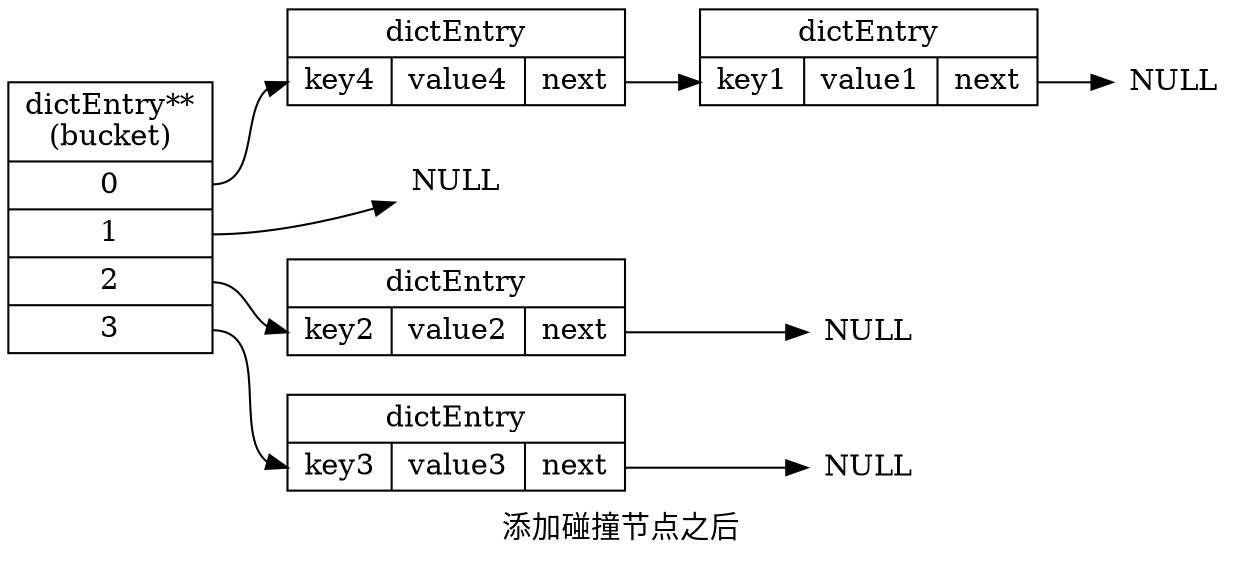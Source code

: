 digraph after_key_collision {

    // setting

    rankdir = LR;

    node[shape=record];

    // nodes

    bucket [label="dictEntry**\n(bucket) |<table0> 0 |<table1> 1 |<table2> 2 |<table3> 3 "];

    pair_1 [label="dictEntry |{<start>key1 | value1 |<next>next}"];

    pair_2 [label="dictEntry |{<start>key2 | value2 |<next>next}"];

    pair_3 [label="dictEntry |{<start>key3 | value3 |<next>next}"];

    pair_4 [label="dictEntry |{<start>key4 | value4 |<next>next}"];

    null0 [label="NULL", shape=plaintext];
    null1 [label="NULL", shape=plaintext];
    null2 [label="NULL", shape=plaintext];
    null3 [label="NULL", shape=plaintext];

    // lines

    bucket:table0 -> pair_4:start; pair_4:next -> pair_1:start; pair_1:next -> null0;

    bucket:table1 -> null1;

    bucket:table2 -> pair_2:start; pair_2:next -> null2;

    bucket:table3 -> pair_3:start; pair_3:next -> null3;

    // label

    label = "添加碰撞节点之后";
}
